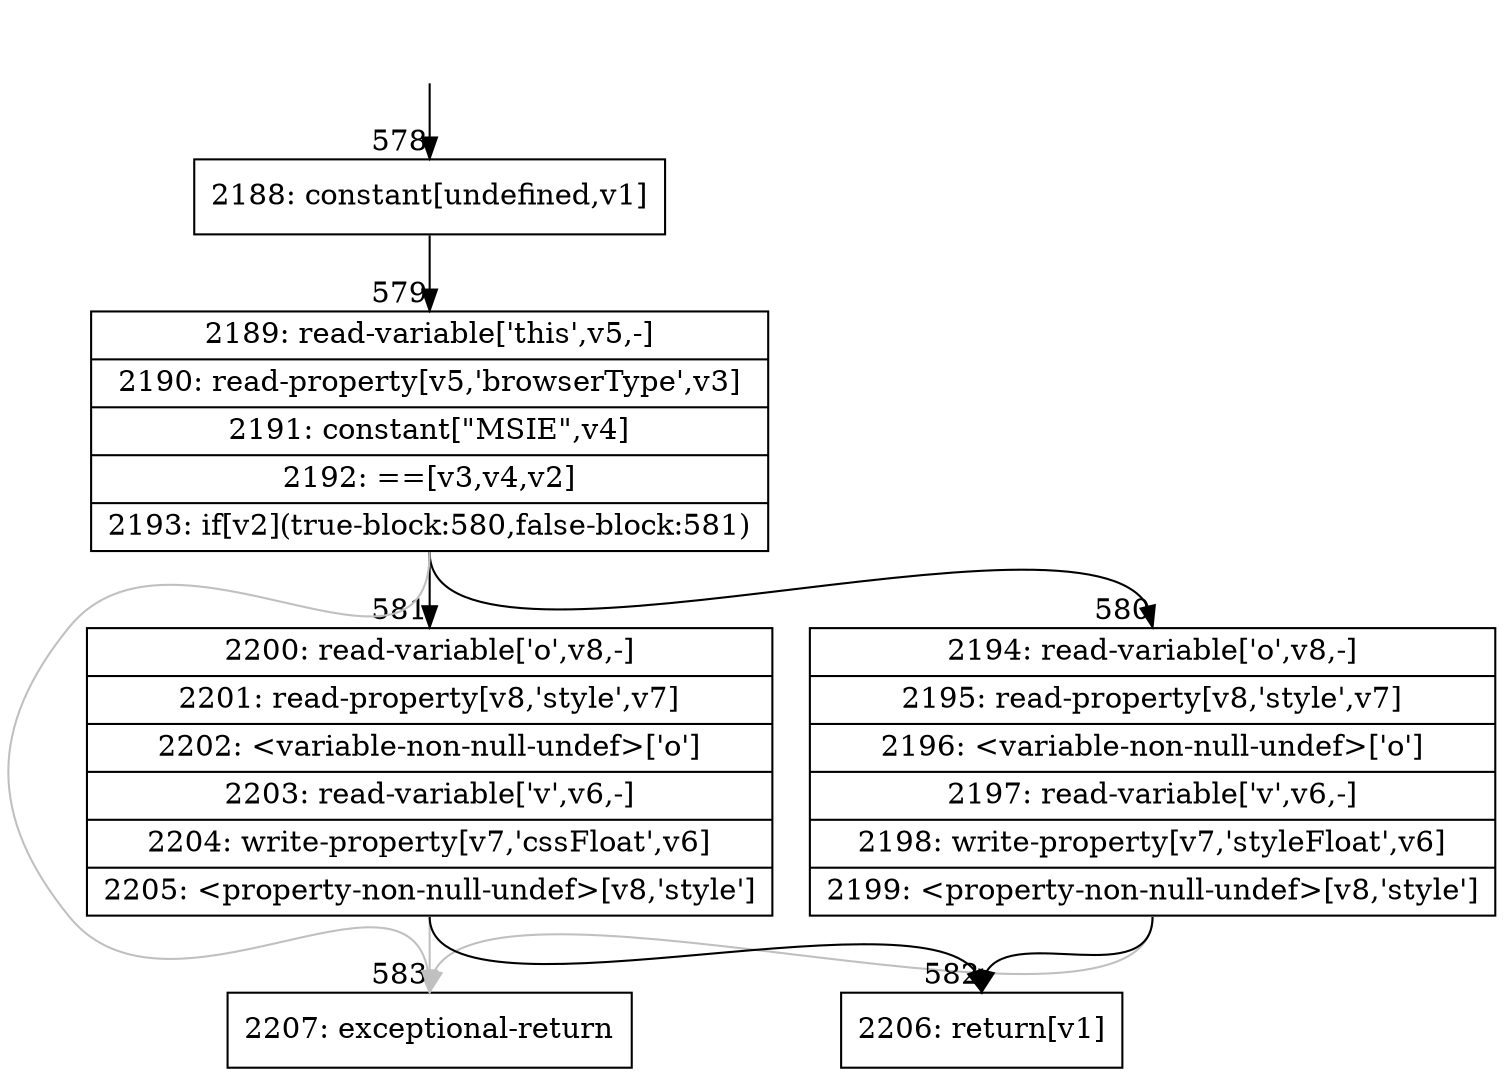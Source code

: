 digraph {
rankdir="TD"
BB_entry25[shape=none,label=""];
BB_entry25 -> BB578 [tailport=s, headport=n, headlabel="    578"]
BB578 [shape=record label="{2188: constant[undefined,v1]}" ] 
BB578 -> BB579 [tailport=s, headport=n, headlabel="      579"]
BB579 [shape=record label="{2189: read-variable['this',v5,-]|2190: read-property[v5,'browserType',v3]|2191: constant[\"MSIE\",v4]|2192: ==[v3,v4,v2]|2193: if[v2](true-block:580,false-block:581)}" ] 
BB579 -> BB580 [tailport=s, headport=n, headlabel="      580"]
BB579 -> BB581 [tailport=s, headport=n, headlabel="      581"]
BB579 -> BB583 [tailport=s, headport=n, color=gray, headlabel="      583"]
BB580 [shape=record label="{2194: read-variable['o',v8,-]|2195: read-property[v8,'style',v7]|2196: \<variable-non-null-undef\>['o']|2197: read-variable['v',v6,-]|2198: write-property[v7,'styleFloat',v6]|2199: \<property-non-null-undef\>[v8,'style']}" ] 
BB580 -> BB582 [tailport=s, headport=n, headlabel="      582"]
BB580 -> BB583 [tailport=s, headport=n, color=gray]
BB581 [shape=record label="{2200: read-variable['o',v8,-]|2201: read-property[v8,'style',v7]|2202: \<variable-non-null-undef\>['o']|2203: read-variable['v',v6,-]|2204: write-property[v7,'cssFloat',v6]|2205: \<property-non-null-undef\>[v8,'style']}" ] 
BB581 -> BB582 [tailport=s, headport=n]
BB581 -> BB583 [tailport=s, headport=n, color=gray]
BB582 [shape=record label="{2206: return[v1]}" ] 
BB583 [shape=record label="{2207: exceptional-return}" ] 
//#$~ 422
}
